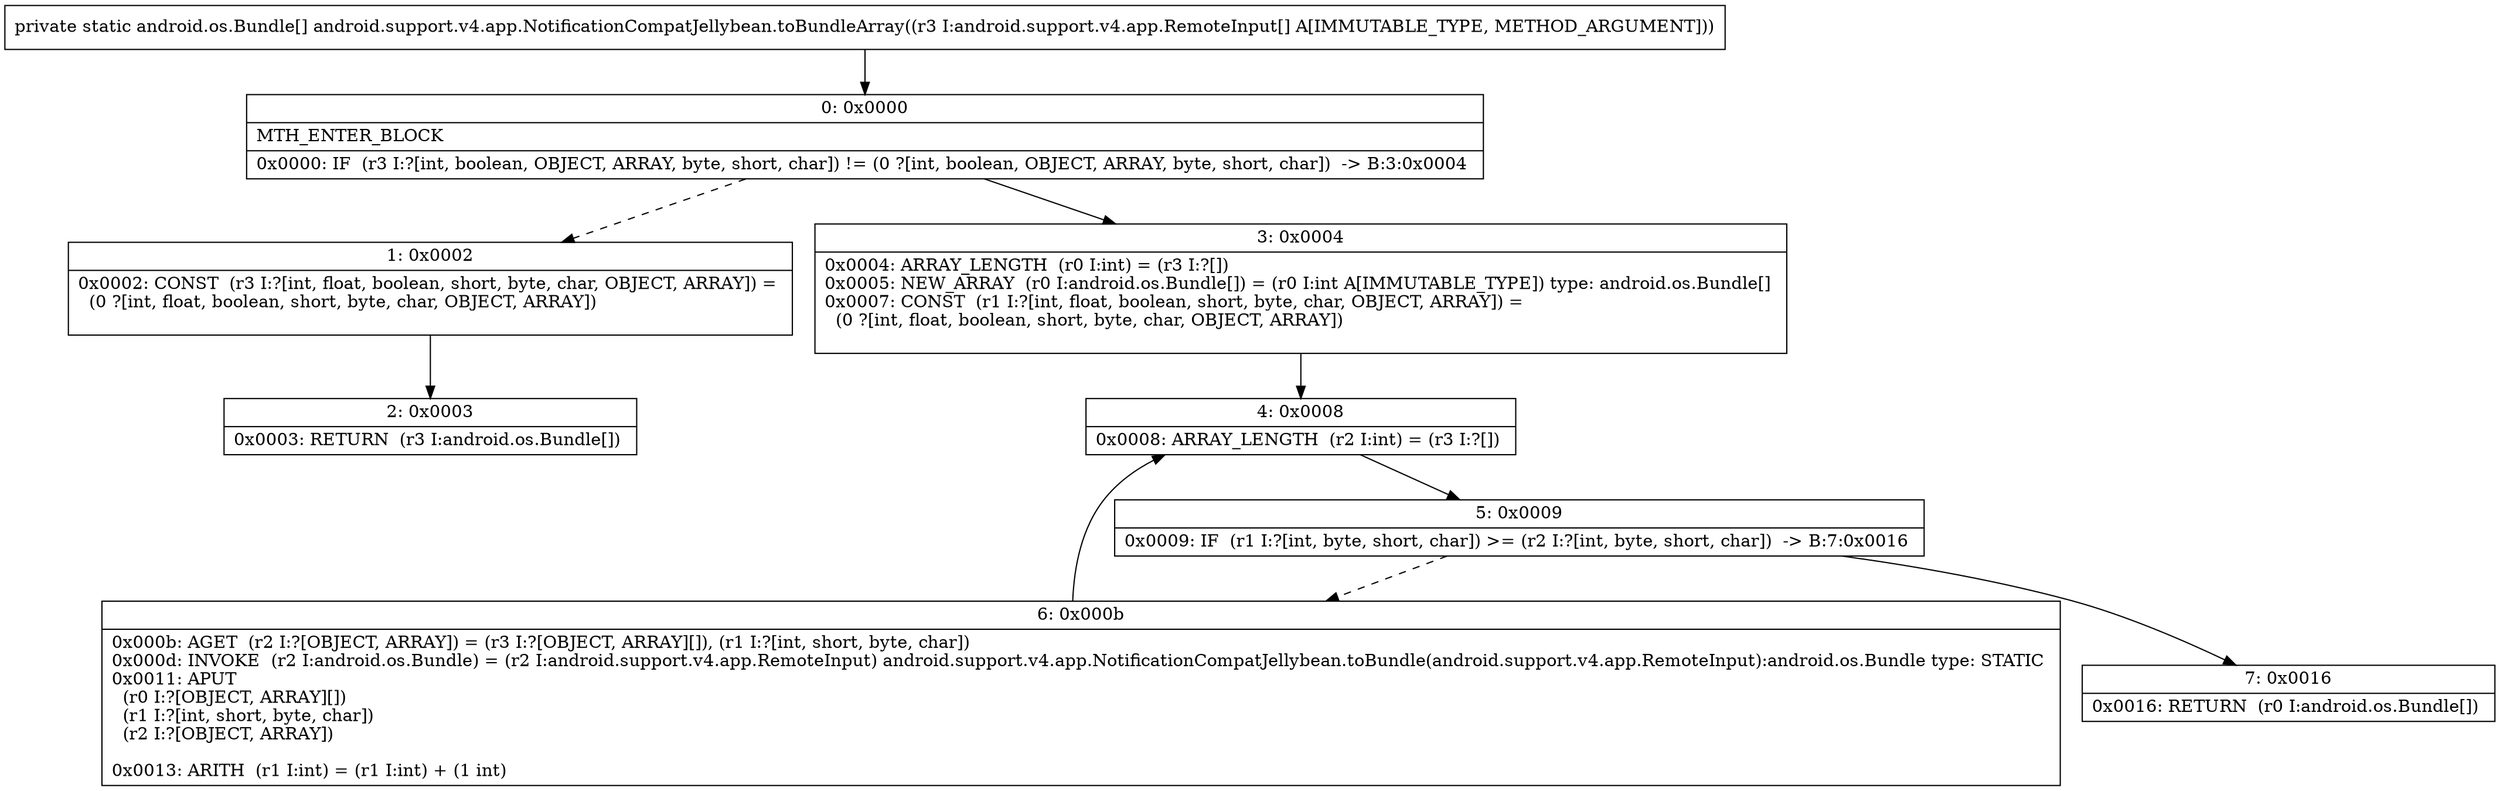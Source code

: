 digraph "CFG forandroid.support.v4.app.NotificationCompatJellybean.toBundleArray([Landroid\/support\/v4\/app\/RemoteInput;)[Landroid\/os\/Bundle;" {
Node_0 [shape=record,label="{0\:\ 0x0000|MTH_ENTER_BLOCK\l|0x0000: IF  (r3 I:?[int, boolean, OBJECT, ARRAY, byte, short, char]) != (0 ?[int, boolean, OBJECT, ARRAY, byte, short, char])  \-\> B:3:0x0004 \l}"];
Node_1 [shape=record,label="{1\:\ 0x0002|0x0002: CONST  (r3 I:?[int, float, boolean, short, byte, char, OBJECT, ARRAY]) = \l  (0 ?[int, float, boolean, short, byte, char, OBJECT, ARRAY])\l \l}"];
Node_2 [shape=record,label="{2\:\ 0x0003|0x0003: RETURN  (r3 I:android.os.Bundle[]) \l}"];
Node_3 [shape=record,label="{3\:\ 0x0004|0x0004: ARRAY_LENGTH  (r0 I:int) = (r3 I:?[]) \l0x0005: NEW_ARRAY  (r0 I:android.os.Bundle[]) = (r0 I:int A[IMMUTABLE_TYPE]) type: android.os.Bundle[] \l0x0007: CONST  (r1 I:?[int, float, boolean, short, byte, char, OBJECT, ARRAY]) = \l  (0 ?[int, float, boolean, short, byte, char, OBJECT, ARRAY])\l \l}"];
Node_4 [shape=record,label="{4\:\ 0x0008|0x0008: ARRAY_LENGTH  (r2 I:int) = (r3 I:?[]) \l}"];
Node_5 [shape=record,label="{5\:\ 0x0009|0x0009: IF  (r1 I:?[int, byte, short, char]) \>= (r2 I:?[int, byte, short, char])  \-\> B:7:0x0016 \l}"];
Node_6 [shape=record,label="{6\:\ 0x000b|0x000b: AGET  (r2 I:?[OBJECT, ARRAY]) = (r3 I:?[OBJECT, ARRAY][]), (r1 I:?[int, short, byte, char]) \l0x000d: INVOKE  (r2 I:android.os.Bundle) = (r2 I:android.support.v4.app.RemoteInput) android.support.v4.app.NotificationCompatJellybean.toBundle(android.support.v4.app.RemoteInput):android.os.Bundle type: STATIC \l0x0011: APUT  \l  (r0 I:?[OBJECT, ARRAY][])\l  (r1 I:?[int, short, byte, char])\l  (r2 I:?[OBJECT, ARRAY])\l \l0x0013: ARITH  (r1 I:int) = (r1 I:int) + (1 int) \l}"];
Node_7 [shape=record,label="{7\:\ 0x0016|0x0016: RETURN  (r0 I:android.os.Bundle[]) \l}"];
MethodNode[shape=record,label="{private static android.os.Bundle[] android.support.v4.app.NotificationCompatJellybean.toBundleArray((r3 I:android.support.v4.app.RemoteInput[] A[IMMUTABLE_TYPE, METHOD_ARGUMENT])) }"];
MethodNode -> Node_0;
Node_0 -> Node_1[style=dashed];
Node_0 -> Node_3;
Node_1 -> Node_2;
Node_3 -> Node_4;
Node_4 -> Node_5;
Node_5 -> Node_6[style=dashed];
Node_5 -> Node_7;
Node_6 -> Node_4;
}

